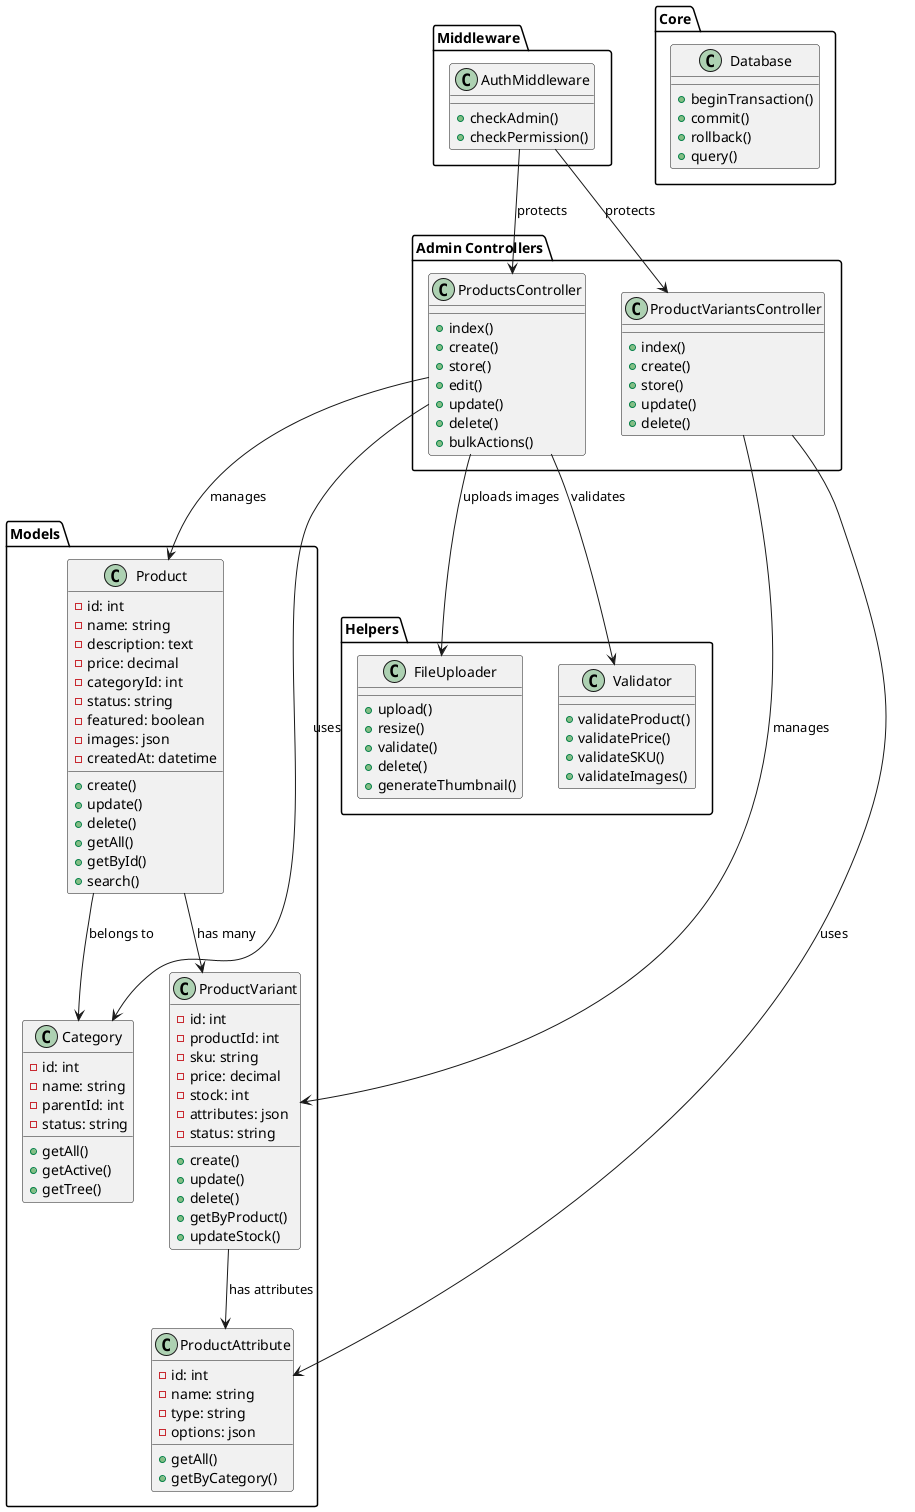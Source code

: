@startuml Product Management Admin - Class Diagram

!define ENTITY class
!define CONTROLLER class
!define SERVICE class

package "Admin Controllers" {
    CONTROLLER ProductsController {
        +index()
        +create()
        +store()
        +edit()
        +update()
        +delete()
        +bulkActions()
    }

    CONTROLLER ProductVariantsController {
        +index()
        +create()
        +store()
        +update()
        +delete()
    }
}

package "Models" {
    ENTITY Product {
        -id: int
        -name: string
        -description: text
        -price: decimal
        -categoryId: int
        -status: string
        -featured: boolean
        -images: json
        -createdAt: datetime
        +create()
        +update()
        +delete()
        +getAll()
        +getById()
        +search()
    }

    ENTITY ProductVariant {
        -id: int
        -productId: int
        -sku: string
        -price: decimal
        -stock: int
        -attributes: json
        -status: string
        +create()
        +update()
        +delete()
        +getByProduct()
        +updateStock()
    }

    ENTITY Category {
        -id: int
        -name: string
        -parentId: int
        -status: string
        +getAll()
        +getActive()
        +getTree()
    }

    ENTITY ProductAttribute {
        -id: int
        -name: string
        -type: string
        -options: json
        +getAll()
        +getByCategory()
    }
}

package "Helpers" {
    SERVICE FileUploader {
        +upload()
        +resize()
        +validate()
        +delete()
        +generateThumbnail()
    }

    SERVICE Validator {
        +validateProduct()
        +validatePrice()
        +validateSKU()
        +validateImages()
    }
}

package "Middleware" {
    SERVICE AuthMiddleware {
        +checkAdmin()
        +checkPermission()
    }
}

package "Core" {
    SERVICE Database {
        +beginTransaction()
        +commit()
        +rollback()
        +query()
    }
}

ProductsController --> Product : manages
ProductsController --> Category : uses
ProductsController --> FileUploader : uploads images
ProductsController --> Validator : validates
ProductVariantsController --> ProductVariant : manages
ProductVariantsController --> ProductAttribute : uses
Product --> ProductVariant : has many
Product --> Category : belongs to
ProductVariant --> ProductAttribute : has attributes
AuthMiddleware --> ProductsController : protects
AuthMiddleware --> ProductVariantsController : protects

@enduml
